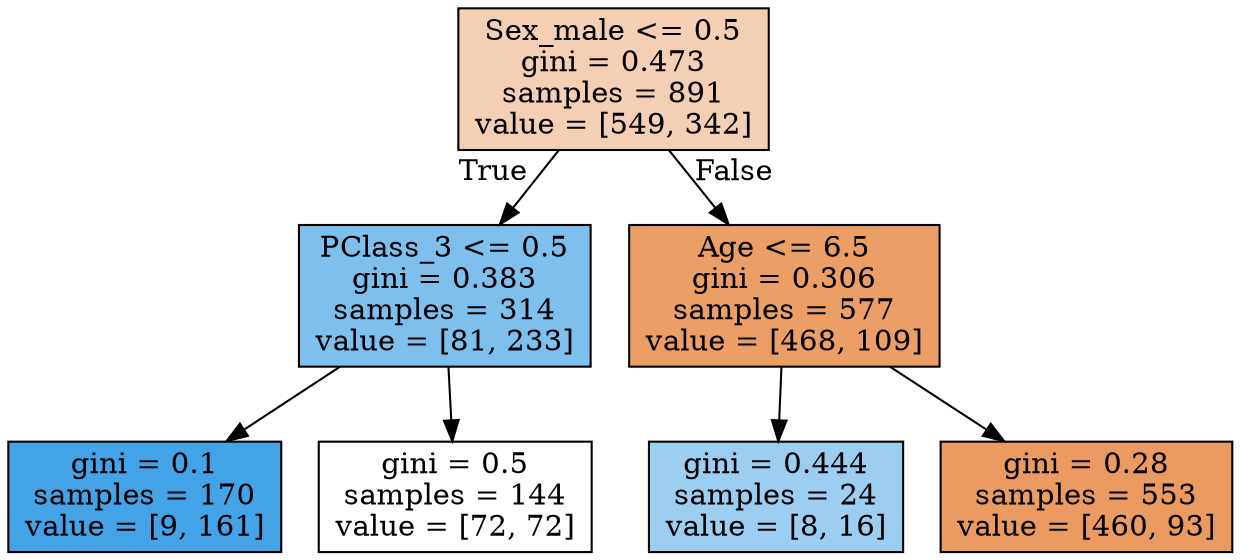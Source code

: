 digraph Tree {
node [shape=box, style="filled", color="black"] ;
0 [label="Sex_male <= 0.5\ngini = 0.473\nsamples = 891\nvalue = [549, 342]", fillcolor="#e5813960"] ;
1 [label="PClass_3 <= 0.5\ngini = 0.383\nsamples = 314\nvalue = [81, 233]", fillcolor="#399de5a6"] ;
0 -> 1 [labeldistance=2.5, labelangle=45, headlabel="True"] ;
2 [label="gini = 0.1\nsamples = 170\nvalue = [9, 161]", fillcolor="#399de5f1"] ;
1 -> 2 ;
3 [label="gini = 0.5\nsamples = 144\nvalue = [72, 72]", fillcolor="#e5813900"] ;
1 -> 3 ;
4 [label="Age <= 6.5\ngini = 0.306\nsamples = 577\nvalue = [468, 109]", fillcolor="#e58139c4"] ;
0 -> 4 [labeldistance=2.5, labelangle=-45, headlabel="False"] ;
5 [label="gini = 0.444\nsamples = 24\nvalue = [8, 16]", fillcolor="#399de57f"] ;
4 -> 5 ;
6 [label="gini = 0.28\nsamples = 553\nvalue = [460, 93]", fillcolor="#e58139cb"] ;
4 -> 6 ;
}